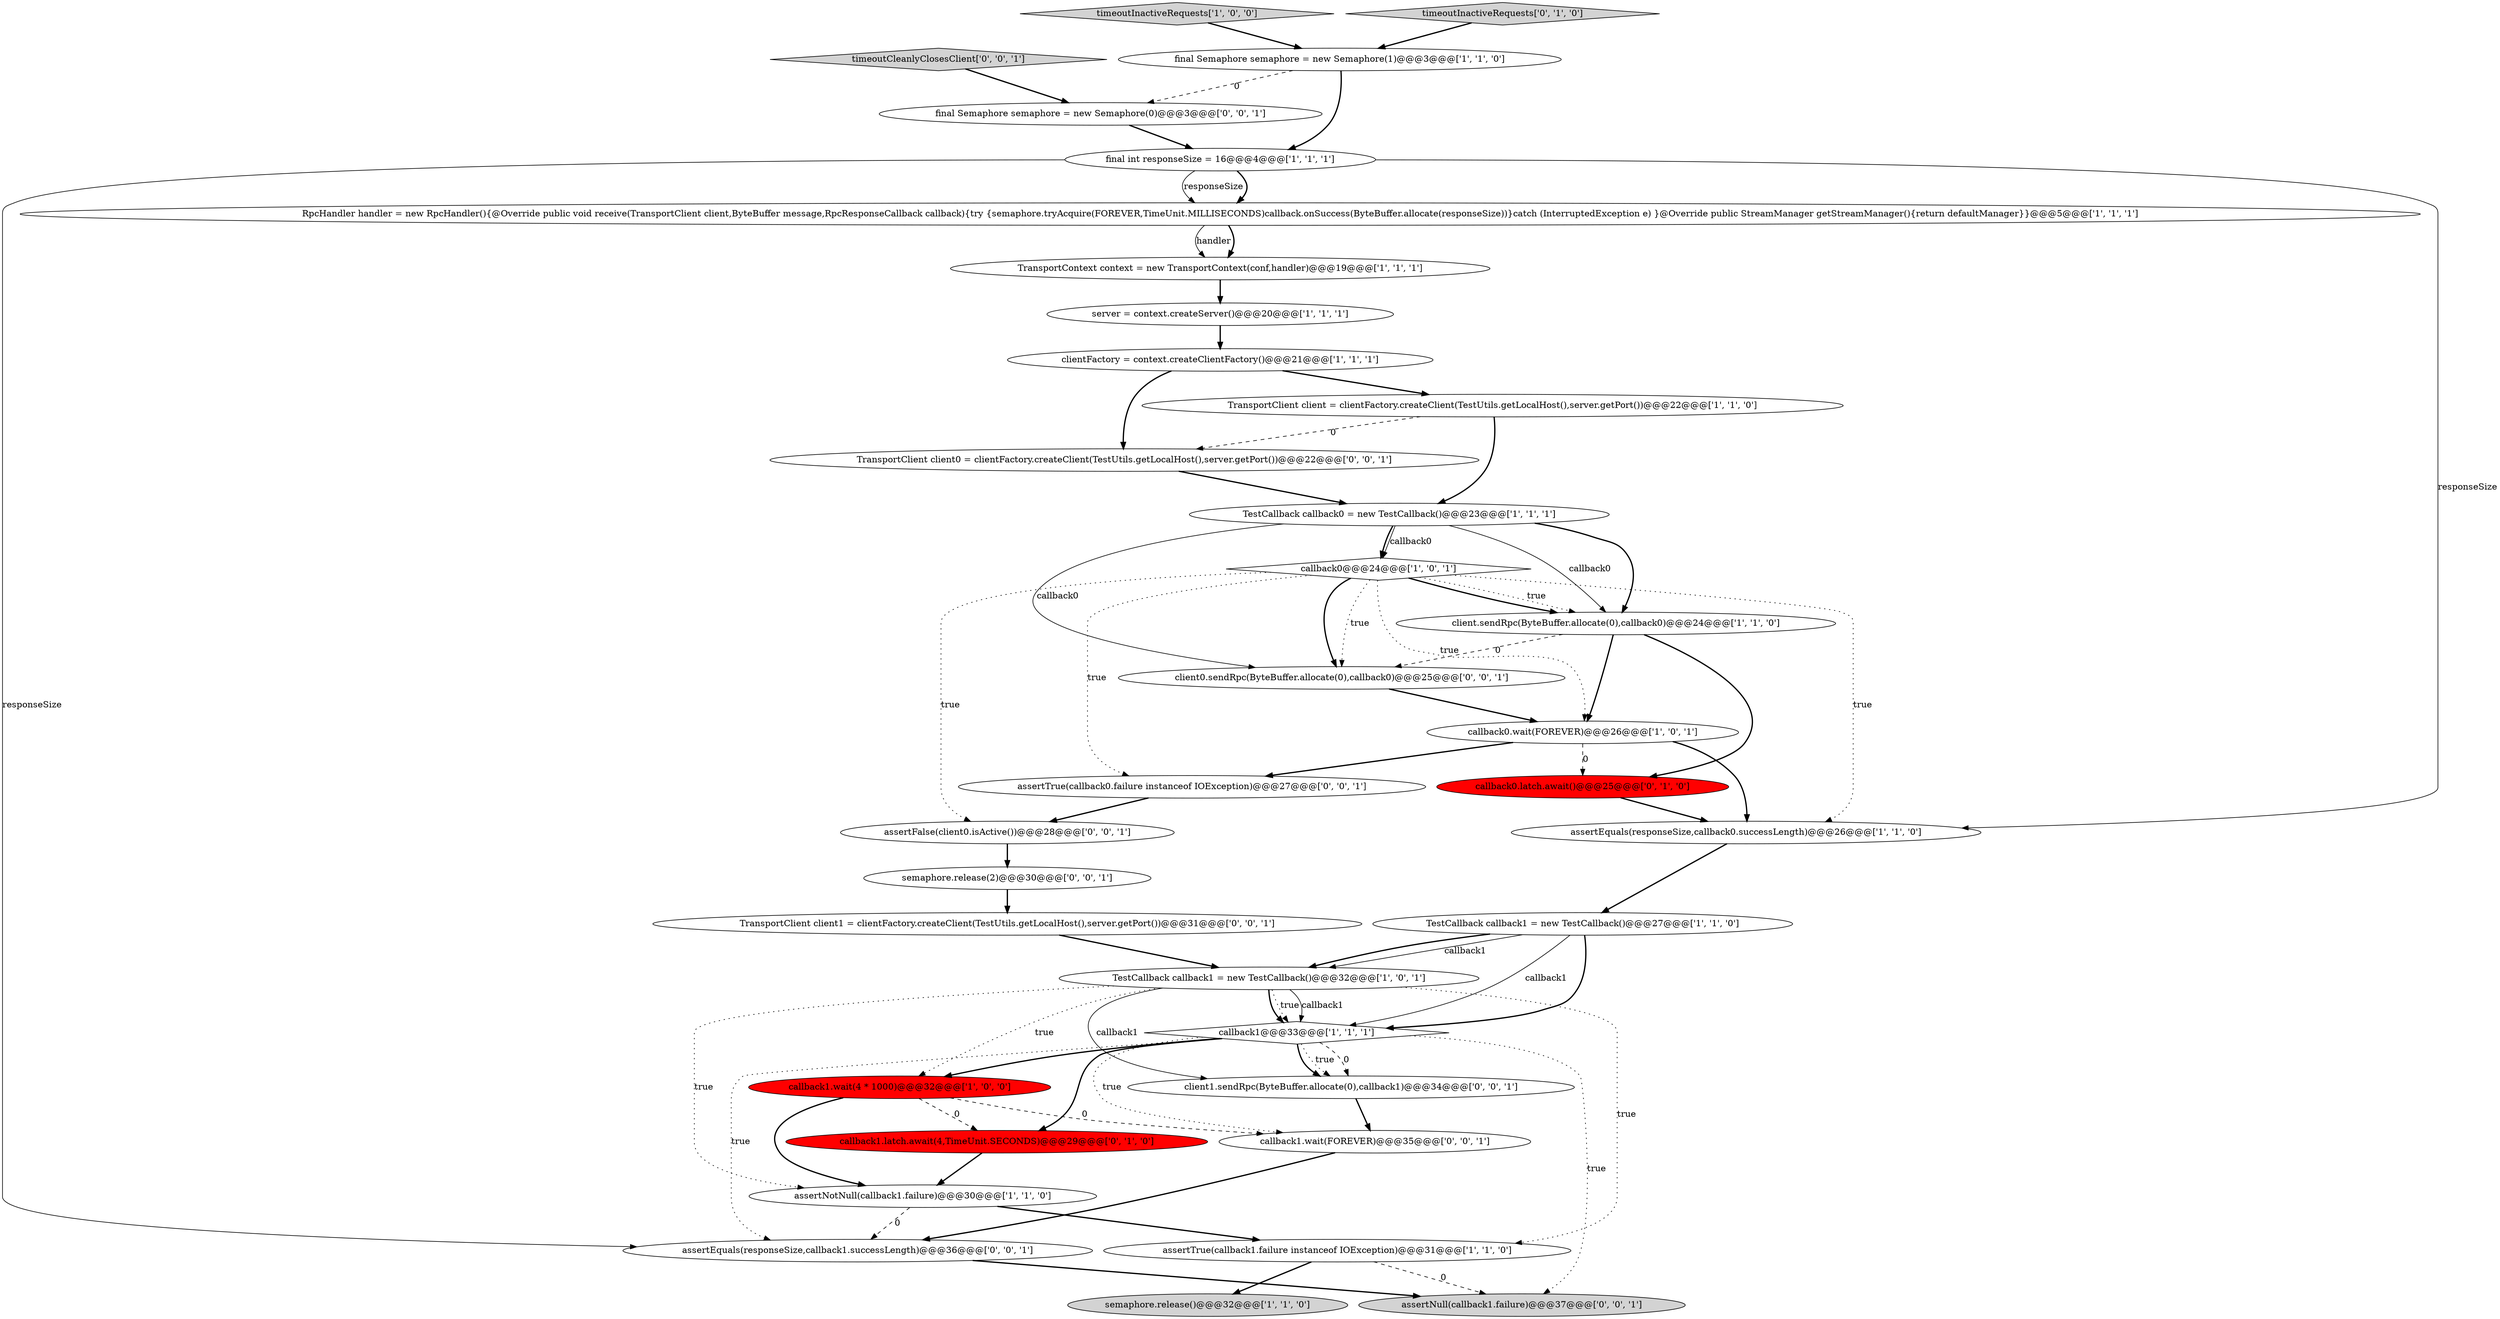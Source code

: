 digraph {
7 [style = filled, label = "server = context.createServer()@@@20@@@['1', '1', '1']", fillcolor = white, shape = ellipse image = "AAA0AAABBB1BBB"];
4 [style = filled, label = "client.sendRpc(ByteBuffer.allocate(0),callback0)@@@24@@@['1', '1', '0']", fillcolor = white, shape = ellipse image = "AAA0AAABBB1BBB"];
25 [style = filled, label = "TransportClient client1 = clientFactory.createClient(TestUtils.getLocalHost(),server.getPort())@@@31@@@['0', '0', '1']", fillcolor = white, shape = ellipse image = "AAA0AAABBB3BBB"];
29 [style = filled, label = "assertEquals(responseSize,callback1.successLength)@@@36@@@['0', '0', '1']", fillcolor = white, shape = ellipse image = "AAA0AAABBB3BBB"];
30 [style = filled, label = "callback1.wait(FOREVER)@@@35@@@['0', '0', '1']", fillcolor = white, shape = ellipse image = "AAA0AAABBB3BBB"];
0 [style = filled, label = "TestCallback callback1 = new TestCallback()@@@32@@@['1', '0', '1']", fillcolor = white, shape = ellipse image = "AAA0AAABBB1BBB"];
5 [style = filled, label = "callback1@@@33@@@['1', '1', '1']", fillcolor = white, shape = diamond image = "AAA0AAABBB1BBB"];
8 [style = filled, label = "TransportContext context = new TransportContext(conf,handler)@@@19@@@['1', '1', '1']", fillcolor = white, shape = ellipse image = "AAA0AAABBB1BBB"];
9 [style = filled, label = "final Semaphore semaphore = new Semaphore(1)@@@3@@@['1', '1', '0']", fillcolor = white, shape = ellipse image = "AAA0AAABBB1BBB"];
22 [style = filled, label = "callback0.latch.await()@@@25@@@['0', '1', '0']", fillcolor = red, shape = ellipse image = "AAA1AAABBB2BBB"];
14 [style = filled, label = "final int responseSize = 16@@@4@@@['1', '1', '1']", fillcolor = white, shape = ellipse image = "AAA0AAABBB1BBB"];
16 [style = filled, label = "timeoutInactiveRequests['1', '0', '0']", fillcolor = lightgray, shape = diamond image = "AAA0AAABBB1BBB"];
33 [style = filled, label = "assertFalse(client0.isActive())@@@28@@@['0', '0', '1']", fillcolor = white, shape = ellipse image = "AAA0AAABBB3BBB"];
18 [style = filled, label = "assertTrue(callback1.failure instanceof IOException)@@@31@@@['1', '1', '0']", fillcolor = white, shape = ellipse image = "AAA0AAABBB1BBB"];
12 [style = filled, label = "callback0@@@24@@@['1', '0', '1']", fillcolor = white, shape = diamond image = "AAA0AAABBB1BBB"];
34 [style = filled, label = "assertNull(callback1.failure)@@@37@@@['0', '0', '1']", fillcolor = lightgray, shape = ellipse image = "AAA0AAABBB3BBB"];
19 [style = filled, label = "TransportClient client = clientFactory.createClient(TestUtils.getLocalHost(),server.getPort())@@@22@@@['1', '1', '0']", fillcolor = white, shape = ellipse image = "AAA0AAABBB1BBB"];
24 [style = filled, label = "client0.sendRpc(ByteBuffer.allocate(0),callback0)@@@25@@@['0', '0', '1']", fillcolor = white, shape = ellipse image = "AAA0AAABBB3BBB"];
3 [style = filled, label = "callback0.wait(FOREVER)@@@26@@@['1', '0', '1']", fillcolor = white, shape = ellipse image = "AAA0AAABBB1BBB"];
31 [style = filled, label = "TransportClient client0 = clientFactory.createClient(TestUtils.getLocalHost(),server.getPort())@@@22@@@['0', '0', '1']", fillcolor = white, shape = ellipse image = "AAA0AAABBB3BBB"];
13 [style = filled, label = "callback1.wait(4 * 1000)@@@32@@@['1', '0', '0']", fillcolor = red, shape = ellipse image = "AAA1AAABBB1BBB"];
10 [style = filled, label = "assertNotNull(callback1.failure)@@@30@@@['1', '1', '0']", fillcolor = white, shape = ellipse image = "AAA0AAABBB1BBB"];
23 [style = filled, label = "final Semaphore semaphore = new Semaphore(0)@@@3@@@['0', '0', '1']", fillcolor = white, shape = ellipse image = "AAA0AAABBB3BBB"];
15 [style = filled, label = "assertEquals(responseSize,callback0.successLength)@@@26@@@['1', '1', '0']", fillcolor = white, shape = ellipse image = "AAA0AAABBB1BBB"];
32 [style = filled, label = "semaphore.release(2)@@@30@@@['0', '0', '1']", fillcolor = white, shape = ellipse image = "AAA0AAABBB3BBB"];
6 [style = filled, label = "RpcHandler handler = new RpcHandler(){@Override public void receive(TransportClient client,ByteBuffer message,RpcResponseCallback callback){try {semaphore.tryAcquire(FOREVER,TimeUnit.MILLISECONDS)callback.onSuccess(ByteBuffer.allocate(responseSize))}catch (InterruptedException e) }@Override public StreamManager getStreamManager(){return defaultManager}}@@@5@@@['1', '1', '1']", fillcolor = white, shape = ellipse image = "AAA0AAABBB1BBB"];
28 [style = filled, label = "timeoutCleanlyClosesClient['0', '0', '1']", fillcolor = lightgray, shape = diamond image = "AAA0AAABBB3BBB"];
26 [style = filled, label = "client1.sendRpc(ByteBuffer.allocate(0),callback1)@@@34@@@['0', '0', '1']", fillcolor = white, shape = ellipse image = "AAA0AAABBB3BBB"];
17 [style = filled, label = "TestCallback callback1 = new TestCallback()@@@27@@@['1', '1', '0']", fillcolor = white, shape = ellipse image = "AAA0AAABBB1BBB"];
11 [style = filled, label = "TestCallback callback0 = new TestCallback()@@@23@@@['1', '1', '1']", fillcolor = white, shape = ellipse image = "AAA0AAABBB1BBB"];
21 [style = filled, label = "timeoutInactiveRequests['0', '1', '0']", fillcolor = lightgray, shape = diamond image = "AAA0AAABBB2BBB"];
1 [style = filled, label = "clientFactory = context.createClientFactory()@@@21@@@['1', '1', '1']", fillcolor = white, shape = ellipse image = "AAA0AAABBB1BBB"];
27 [style = filled, label = "assertTrue(callback0.failure instanceof IOException)@@@27@@@['0', '0', '1']", fillcolor = white, shape = ellipse image = "AAA0AAABBB3BBB"];
20 [style = filled, label = "callback1.latch.await(4,TimeUnit.SECONDS)@@@29@@@['0', '1', '0']", fillcolor = red, shape = ellipse image = "AAA1AAABBB2BBB"];
2 [style = filled, label = "semaphore.release()@@@32@@@['1', '1', '0']", fillcolor = lightgray, shape = ellipse image = "AAA0AAABBB1BBB"];
25->0 [style = bold, label=""];
13->10 [style = bold, label=""];
10->18 [style = bold, label=""];
4->3 [style = bold, label=""];
12->3 [style = dotted, label="true"];
17->5 [style = bold, label=""];
7->1 [style = bold, label=""];
22->15 [style = bold, label=""];
0->5 [style = dotted, label="true"];
0->13 [style = dotted, label="true"];
12->33 [style = dotted, label="true"];
0->18 [style = dotted, label="true"];
5->20 [style = bold, label=""];
0->10 [style = dotted, label="true"];
5->26 [style = dashed, label="0"];
17->0 [style = solid, label="callback1"];
13->20 [style = dashed, label="0"];
11->4 [style = bold, label=""];
12->15 [style = dotted, label="true"];
5->26 [style = bold, label=""];
19->11 [style = bold, label=""];
11->12 [style = bold, label=""];
3->15 [style = bold, label=""];
3->22 [style = dashed, label="0"];
12->24 [style = bold, label=""];
29->34 [style = bold, label=""];
18->2 [style = bold, label=""];
10->29 [style = dashed, label="0"];
17->5 [style = solid, label="callback1"];
30->29 [style = bold, label=""];
31->11 [style = bold, label=""];
9->23 [style = dashed, label="0"];
8->7 [style = bold, label=""];
3->27 [style = bold, label=""];
20->10 [style = bold, label=""];
26->30 [style = bold, label=""];
23->14 [style = bold, label=""];
18->34 [style = dashed, label="0"];
0->5 [style = solid, label="callback1"];
0->26 [style = solid, label="callback1"];
15->17 [style = bold, label=""];
12->27 [style = dotted, label="true"];
21->9 [style = bold, label=""];
17->0 [style = bold, label=""];
5->34 [style = dotted, label="true"];
12->4 [style = bold, label=""];
11->12 [style = solid, label="callback0"];
28->23 [style = bold, label=""];
5->13 [style = bold, label=""];
6->8 [style = bold, label=""];
32->25 [style = bold, label=""];
11->24 [style = solid, label="callback0"];
12->24 [style = dotted, label="true"];
9->14 [style = bold, label=""];
14->29 [style = solid, label="responseSize"];
5->26 [style = dotted, label="true"];
33->32 [style = bold, label=""];
12->4 [style = dotted, label="true"];
5->30 [style = dotted, label="true"];
27->33 [style = bold, label=""];
6->8 [style = solid, label="handler"];
5->29 [style = dotted, label="true"];
4->24 [style = dashed, label="0"];
1->19 [style = bold, label=""];
1->31 [style = bold, label=""];
14->15 [style = solid, label="responseSize"];
4->22 [style = bold, label=""];
14->6 [style = bold, label=""];
16->9 [style = bold, label=""];
24->3 [style = bold, label=""];
14->6 [style = solid, label="responseSize"];
13->30 [style = dashed, label="0"];
11->4 [style = solid, label="callback0"];
0->5 [style = bold, label=""];
19->31 [style = dashed, label="0"];
}
